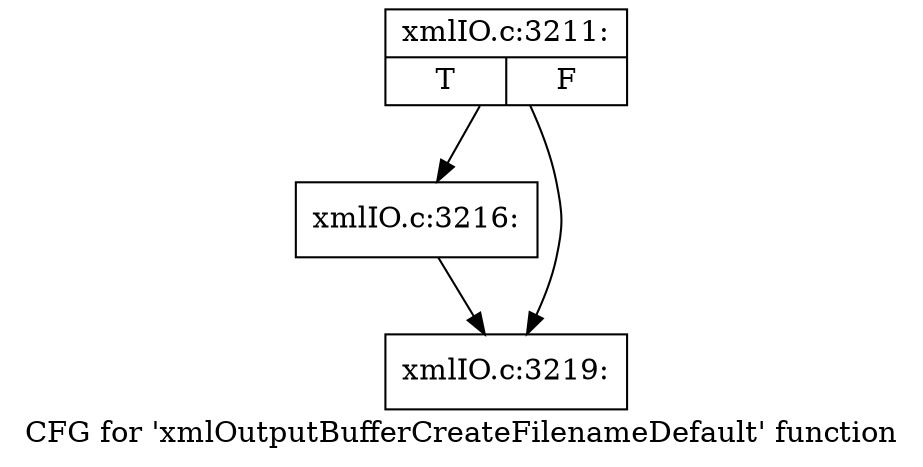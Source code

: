 digraph "CFG for 'xmlOutputBufferCreateFilenameDefault' function" {
	label="CFG for 'xmlOutputBufferCreateFilenameDefault' function";

	Node0x52ead50 [shape=record,label="{xmlIO.c:3211:|{<s0>T|<s1>F}}"];
	Node0x52ead50 -> Node0x52ed910;
	Node0x52ead50 -> Node0x52ed960;
	Node0x52ed910 [shape=record,label="{xmlIO.c:3216:}"];
	Node0x52ed910 -> Node0x52ed960;
	Node0x52ed960 [shape=record,label="{xmlIO.c:3219:}"];
}
